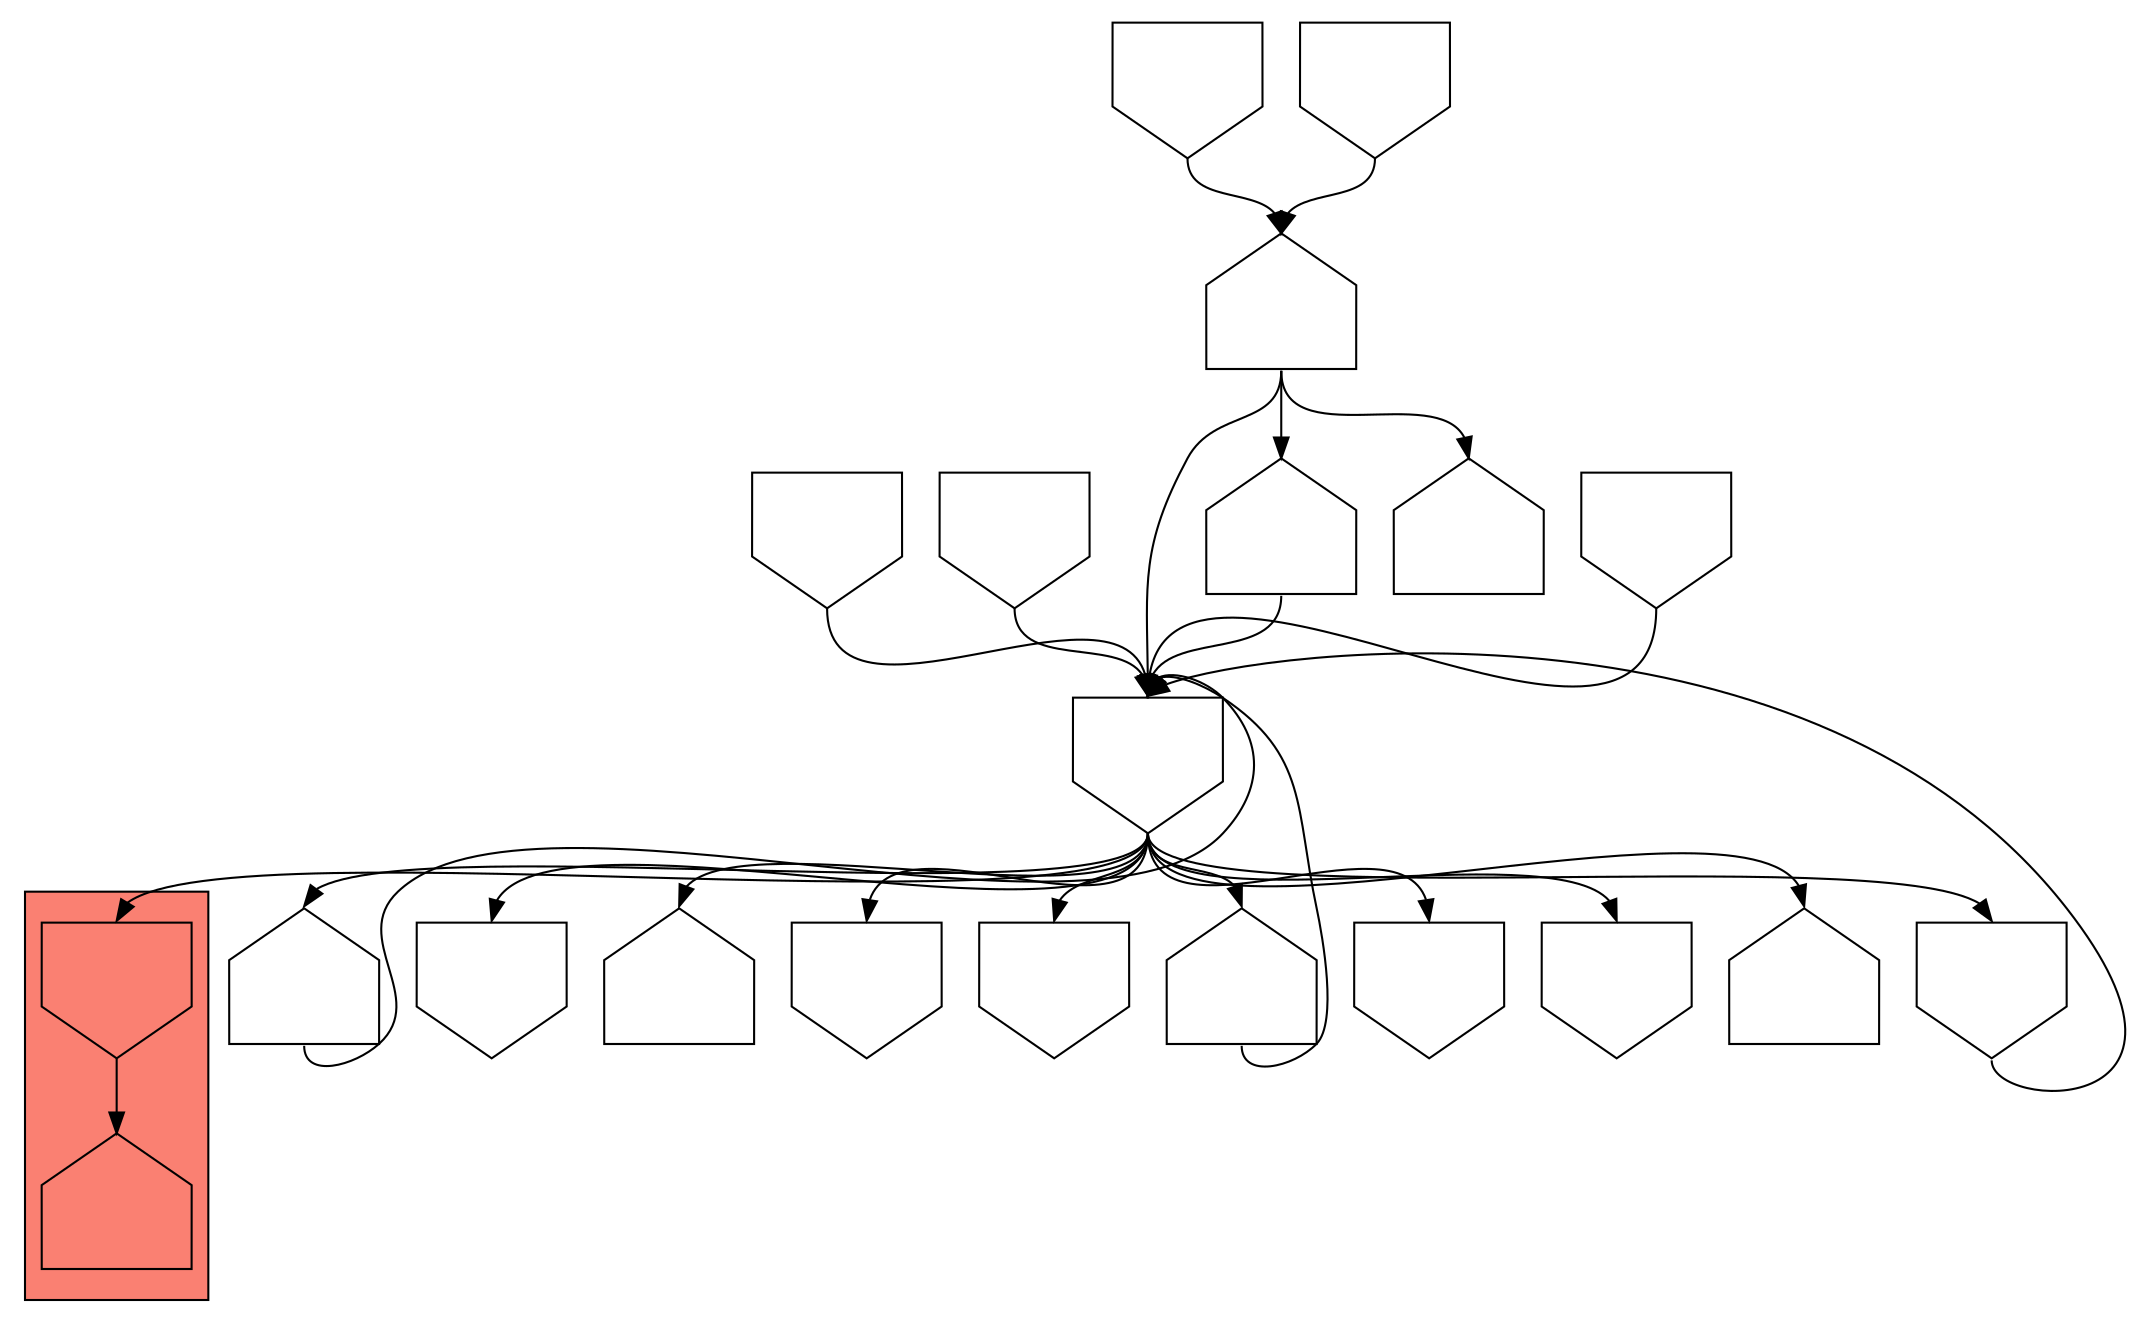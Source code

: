 digraph asm {
	edge [headport=n,tailport=s];
subgraph cluster_C19686_18052 {
	19686 [label="",height=1,width=1,shape=invhouse];
	18052 [label="",height=1,width=1,shape=house];
	style=filled;
	fillcolor=salmon;
}
	3035 [label="",height=1,width=1,shape=invhouse];
	2637 [label="",height=1,width=1,shape=house];
	3378 [label="",height=1,width=1,shape=invhouse];
	4163 [label="",height=1,width=1,shape=house];
	6786 [label="",height=1,width=1,shape=invhouse];
	8751 [label="",height=1,width=1,shape=invhouse];
	11055 [label="",height=1,width=1,shape=house];
	11251 [label="",height=1,width=1,shape=invhouse];
	19713 [label="",height=1,width=1,shape=invhouse];
	19997 [label="",height=1,width=1,shape=house];
	20365 [label="",height=1,width=1,shape=invhouse];
	1609 [label="",height=1,width=1,shape=invhouse];
	3539 [label="",height=1,width=1,shape=invhouse];
	5561 [label="",height=1,width=1,shape=house];
	7298 [label="",height=1,width=1,shape=house];
	4231 [label="",height=1,width=1,shape=house];
	2141 [label="",height=1,width=1,shape=invhouse];
	17657 [label="",height=1,width=1,shape=invhouse];
	9122 [label="",height=1,width=1,shape=invhouse];
	19686 -> 18052
	3035 -> 2637
	3035 -> 3378
	3035 -> 4163
	3035 -> 6786
	3035 -> 8751
	3035 -> 11055
	3035 -> 11251
	3035 -> 19686
	3035 -> 19713
	3035 -> 19997
	3035 -> 20365
	2637 -> 3035
	11055 -> 3035
	20365 -> 3035
	1609 -> 3035
	3539 -> 3035
	5561 -> 3035
	7298 -> 3035
	7298 -> 4231
	7298 -> 5561
	2141 -> 7298
	17657 -> 7298
	9122 -> 3035
}
